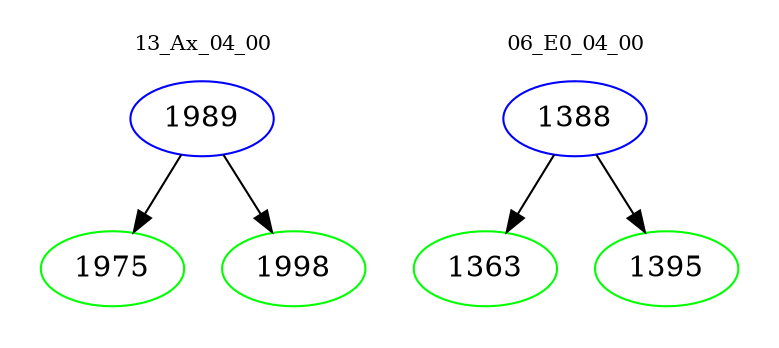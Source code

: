 digraph{
subgraph cluster_0 {
color = white
label = "13_Ax_04_00";
fontsize=10;
T0_1989 [label="1989", color="blue"]
T0_1989 -> T0_1975 [color="black"]
T0_1975 [label="1975", color="green"]
T0_1989 -> T0_1998 [color="black"]
T0_1998 [label="1998", color="green"]
}
subgraph cluster_1 {
color = white
label = "06_E0_04_00";
fontsize=10;
T1_1388 [label="1388", color="blue"]
T1_1388 -> T1_1363 [color="black"]
T1_1363 [label="1363", color="green"]
T1_1388 -> T1_1395 [color="black"]
T1_1395 [label="1395", color="green"]
}
}
